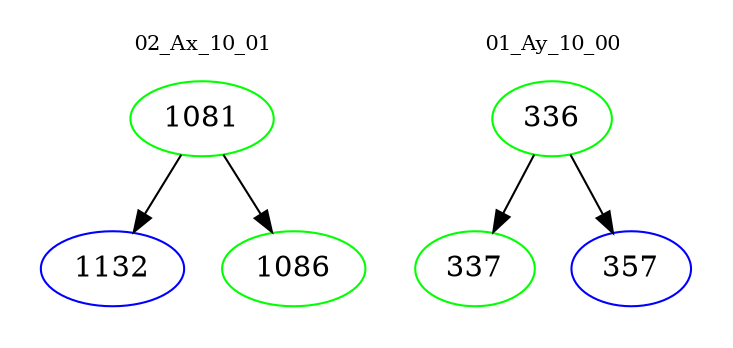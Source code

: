 digraph{
subgraph cluster_0 {
color = white
label = "02_Ax_10_01";
fontsize=10;
T0_1081 [label="1081", color="green"]
T0_1081 -> T0_1132 [color="black"]
T0_1132 [label="1132", color="blue"]
T0_1081 -> T0_1086 [color="black"]
T0_1086 [label="1086", color="green"]
}
subgraph cluster_1 {
color = white
label = "01_Ay_10_00";
fontsize=10;
T1_336 [label="336", color="green"]
T1_336 -> T1_337 [color="black"]
T1_337 [label="337", color="green"]
T1_336 -> T1_357 [color="black"]
T1_357 [label="357", color="blue"]
}
}
